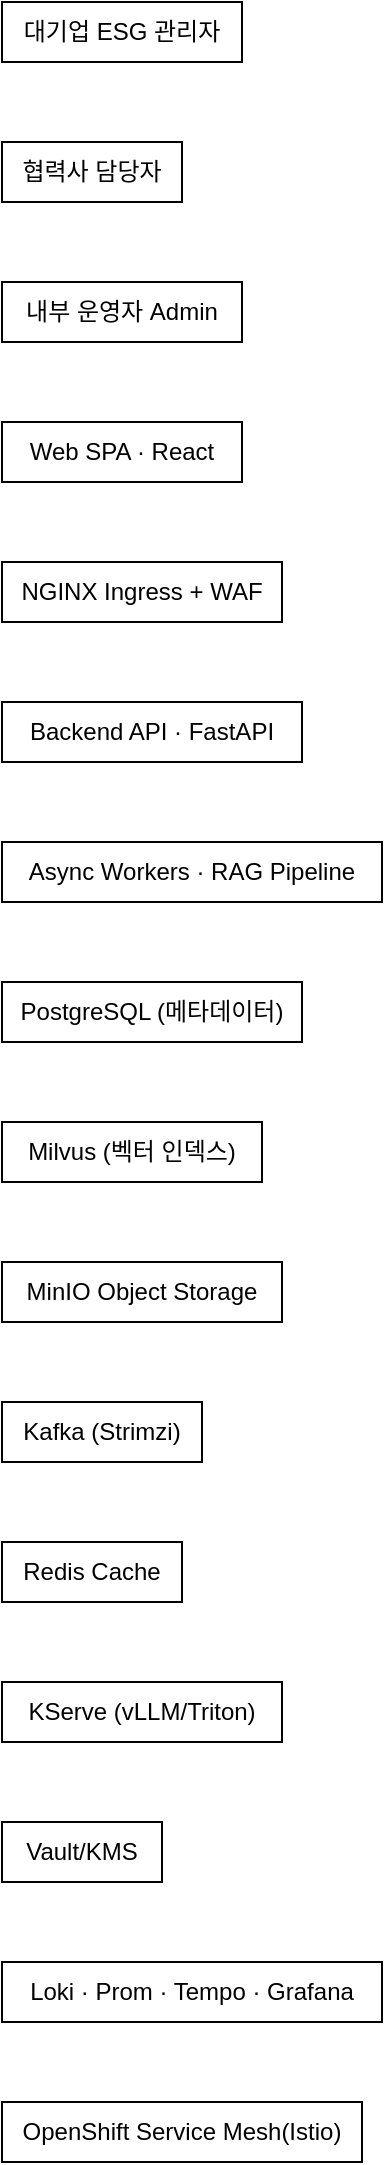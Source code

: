 <mxfile version="28.0.7">
  <diagram name="페이지-1" id="emVAnZOA9Z5CRwPGVYBD">
    <mxGraphModel dx="946" dy="644" grid="1" gridSize="10" guides="1" tooltips="1" connect="1" arrows="1" fold="1" page="1" pageScale="1" pageWidth="827" pageHeight="1169" math="0" shadow="0">
      <root>
        <mxCell id="0" />
        <mxCell id="1" parent="0" />
        <UserObject label="대기업 ESG 관리자" id="9_rcg2pDae8QjguVFl6M-1" shape="ellipse" fillColor="#E3F2FD" strokeColor="#1E88E5" placeholders="1">
          <mxCell style="whiteSpace=wrap;html=1;" vertex="1" parent="1">
            <mxGeometry x="20" y="20" width="120" height="30" as="geometry" />
          </mxCell>
        </UserObject>
        <UserObject label="협력사 담당자" id="9_rcg2pDae8QjguVFl6M-2" shape="ellipse" fillColor="#E3F2FD" strokeColor="#1E88E5" placeholders="1">
          <mxCell style="whiteSpace=wrap;html=1;" vertex="1" parent="1">
            <mxGeometry x="20" y="90" width="90" height="30" as="geometry" />
          </mxCell>
        </UserObject>
        <UserObject label="내부 운영자 Admin" id="9_rcg2pDae8QjguVFl6M-3" shape="ellipse" fillColor="#E3F2FD" strokeColor="#1E88E5" placeholders="1">
          <mxCell style="whiteSpace=wrap;html=1;" vertex="1" parent="1">
            <mxGeometry x="20" y="160" width="120" height="30" as="geometry" />
          </mxCell>
        </UserObject>
        <UserObject label="Web SPA · React" id="9_rcg2pDae8QjguVFl6M-4" shape="process" fillColor="#E8F5E9" strokeColor="#43A047" placeholders="1">
          <mxCell style="whiteSpace=wrap;html=1;" vertex="1" parent="1">
            <mxGeometry x="20" y="230" width="120" height="30" as="geometry" />
          </mxCell>
        </UserObject>
        <UserObject label="NGINX Ingress + WAF" id="9_rcg2pDae8QjguVFl6M-5" shape="process" fillColor="#FFF3E0" strokeColor="#FB8C00" placeholders="1">
          <mxCell style="whiteSpace=wrap;html=1;" vertex="1" parent="1">
            <mxGeometry x="20" y="300" width="140" height="30" as="geometry" />
          </mxCell>
        </UserObject>
        <UserObject label="Backend API · FastAPI" id="9_rcg2pDae8QjguVFl6M-6" shape="process" fillColor="#E8F5E9" strokeColor="#43A047" placeholders="1">
          <mxCell style="whiteSpace=wrap;html=1;" vertex="1" parent="1">
            <mxGeometry x="20" y="370" width="150" height="30" as="geometry" />
          </mxCell>
        </UserObject>
        <UserObject label="Async Workers · RAG Pipeline" id="9_rcg2pDae8QjguVFl6M-7" shape="process" fillColor="#E8F5E9" strokeColor="#43A047" placeholders="1">
          <mxCell style="whiteSpace=wrap;html=1;" vertex="1" parent="1">
            <mxGeometry x="20" y="440" width="190" height="30" as="geometry" />
          </mxCell>
        </UserObject>
        <UserObject label="PostgreSQL (메타데이터)" id="9_rcg2pDae8QjguVFl6M-8" shape="cylinder" fillColor="#EDE7F6" strokeColor="#8E24AA" placeholders="1">
          <mxCell style="whiteSpace=wrap;html=1;" vertex="1" parent="1">
            <mxGeometry x="20" y="510" width="150" height="30" as="geometry" />
          </mxCell>
        </UserObject>
        <UserObject label="Milvus (벡터 인덱스)" id="9_rcg2pDae8QjguVFl6M-9" shape="cylinder" fillColor="#EDE7F6" strokeColor="#8E24AA" placeholders="1">
          <mxCell style="whiteSpace=wrap;html=1;" vertex="1" parent="1">
            <mxGeometry x="20" y="580" width="130" height="30" as="geometry" />
          </mxCell>
        </UserObject>
        <UserObject label="MinIO Object Storage" id="9_rcg2pDae8QjguVFl6M-10" shape="datastore" fillColor="#EDE7F6" strokeColor="#8E24AA" placeholders="1">
          <mxCell style="whiteSpace=wrap;html=1;" vertex="1" parent="1">
            <mxGeometry x="20" y="650" width="140" height="30" as="geometry" />
          </mxCell>
        </UserObject>
        <UserObject label="Kafka (Strimzi)" id="9_rcg2pDae8QjguVFl6M-11" shape="process" fillColor="#FFFDE7" strokeColor="#FBC02D" placeholders="1">
          <mxCell style="whiteSpace=wrap;html=1;" vertex="1" parent="1">
            <mxGeometry x="20" y="720" width="100" height="30" as="geometry" />
          </mxCell>
        </UserObject>
        <UserObject label="Redis Cache" id="9_rcg2pDae8QjguVFl6M-12" shape="process" fillColor="#FFFDE7" strokeColor="#FBC02D" placeholders="1">
          <mxCell style="whiteSpace=wrap;html=1;" vertex="1" parent="1">
            <mxGeometry x="20" y="790" width="90" height="30" as="geometry" />
          </mxCell>
        </UserObject>
        <UserObject label="KServe (vLLM/Triton)" id="9_rcg2pDae8QjguVFl6M-13" shape="process" fillColor="#FFFDE7" strokeColor="#FBC02D" placeholders="1">
          <mxCell style="whiteSpace=wrap;html=1;" vertex="1" parent="1">
            <mxGeometry x="20" y="860" width="140" height="30" as="geometry" />
          </mxCell>
        </UserObject>
        <UserObject label="Vault/KMS" id="9_rcg2pDae8QjguVFl6M-14" shape="process" fillColor="#FFEBEE" strokeColor="#E53935" placeholders="1">
          <mxCell style="whiteSpace=wrap;html=1;" vertex="1" parent="1">
            <mxGeometry x="20" y="930" width="80" height="30" as="geometry" />
          </mxCell>
        </UserObject>
        <UserObject label="Loki · Prom · Tempo · Grafana" id="9_rcg2pDae8QjguVFl6M-15" shape="process" fillColor="#E1F5FE" strokeColor="#039BE5" placeholders="1">
          <mxCell style="whiteSpace=wrap;html=1;" vertex="1" parent="1">
            <mxGeometry x="20" y="1000" width="190" height="30" as="geometry" />
          </mxCell>
        </UserObject>
        <UserObject label="OpenShift Service Mesh(Istio)" id="9_rcg2pDae8QjguVFl6M-16" shape="process" fillColor="#F3E5F5" strokeColor="#8E24AA" placeholders="1">
          <mxCell style="whiteSpace=wrap;html=1;" vertex="1" parent="1">
            <mxGeometry x="20" y="1070" width="180" height="30" as="geometry" />
          </mxCell>
        </UserObject>
      </root>
    </mxGraphModel>
  </diagram>
</mxfile>
